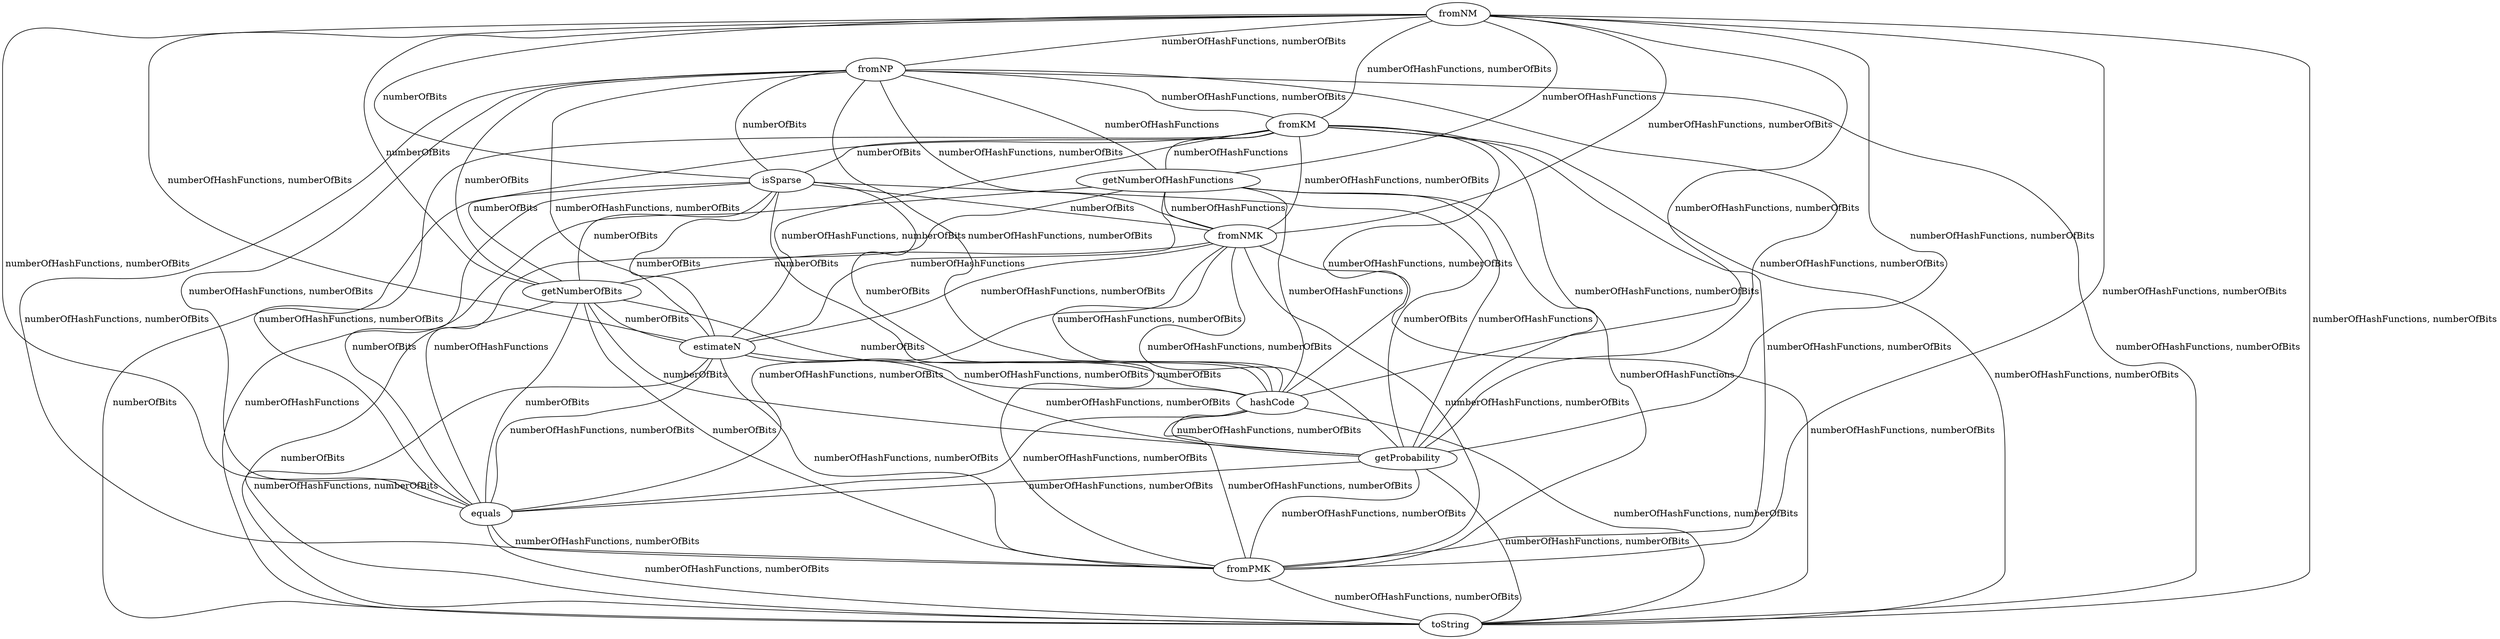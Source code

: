 digraph G {
fromNM;
fromNP;
fromKM;
isSparse;
getNumberOfHashFunctions;
fromNMK;
getNumberOfBits;
estimateN;
hashCode;
getProbability;
equals;
fromPMK;
toString;
fromNMK -> getNumberOfBits [label=" numberOfBits", dir=none];
fromNMK -> estimateN [label=" numberOfHashFunctions, numberOfBits", dir=none];
fromNMK -> hashCode [label=" numberOfHashFunctions, numberOfBits", dir=none];
fromNMK -> getProbability [label=" numberOfHashFunctions, numberOfBits", dir=none];
fromNMK -> equals [label=" numberOfHashFunctions, numberOfBits", dir=none];
fromNMK -> fromPMK [label=" numberOfHashFunctions, numberOfBits", dir=none];
fromNMK -> toString [label=" numberOfHashFunctions, numberOfBits", dir=none];
fromNM -> fromNMK [label=" numberOfHashFunctions, numberOfBits", dir=none];
fromNM -> getNumberOfBits [label=" numberOfBits", dir=none];
fromNM -> estimateN [label=" numberOfHashFunctions, numberOfBits", dir=none];
fromNM -> fromNP [label=" numberOfHashFunctions, numberOfBits", dir=none];
fromNM -> fromKM [label=" numberOfHashFunctions, numberOfBits", dir=none];
fromNM -> hashCode [label=" numberOfHashFunctions, numberOfBits", dir=none];
fromNM -> getProbability [label=" numberOfHashFunctions, numberOfBits", dir=none];
fromNM -> equals [label=" numberOfHashFunctions, numberOfBits", dir=none];
fromNM -> fromPMK [label=" numberOfHashFunctions, numberOfBits", dir=none];
fromNM -> isSparse [label=" numberOfBits", dir=none];
fromNM -> toString [label=" numberOfHashFunctions, numberOfBits", dir=none];
fromNM -> getNumberOfHashFunctions [label=" numberOfHashFunctions", dir=none];
getNumberOfBits -> estimateN [label=" numberOfBits", dir=none];
getNumberOfBits -> hashCode [label=" numberOfBits", dir=none];
getNumberOfBits -> getProbability [label=" numberOfBits", dir=none];
getNumberOfBits -> equals [label=" numberOfBits", dir=none];
getNumberOfBits -> fromPMK [label=" numberOfBits", dir=none];
getNumberOfBits -> toString [label=" numberOfBits", dir=none];
estimateN -> hashCode [label=" numberOfHashFunctions, numberOfBits", dir=none];
estimateN -> getProbability [label=" numberOfHashFunctions, numberOfBits", dir=none];
estimateN -> equals [label=" numberOfHashFunctions, numberOfBits", dir=none];
estimateN -> fromPMK [label=" numberOfHashFunctions, numberOfBits", dir=none];
estimateN -> toString [label=" numberOfHashFunctions, numberOfBits", dir=none];
fromNP -> fromNMK [label=" numberOfHashFunctions, numberOfBits", dir=none];
fromNP -> getNumberOfBits [label=" numberOfBits", dir=none];
fromNP -> estimateN [label=" numberOfHashFunctions, numberOfBits", dir=none];
fromNP -> fromKM [label=" numberOfHashFunctions, numberOfBits", dir=none];
fromNP -> hashCode [label=" numberOfHashFunctions, numberOfBits", dir=none];
fromNP -> getProbability [label=" numberOfHashFunctions, numberOfBits", dir=none];
fromNP -> equals [label=" numberOfHashFunctions, numberOfBits", dir=none];
fromNP -> fromPMK [label=" numberOfHashFunctions, numberOfBits", dir=none];
fromNP -> isSparse [label=" numberOfBits", dir=none];
fromNP -> toString [label=" numberOfHashFunctions, numberOfBits", dir=none];
fromNP -> getNumberOfHashFunctions [label=" numberOfHashFunctions", dir=none];
fromKM -> fromNMK [label=" numberOfHashFunctions, numberOfBits", dir=none];
fromKM -> getNumberOfBits [label=" numberOfBits", dir=none];
fromKM -> estimateN [label=" numberOfHashFunctions, numberOfBits", dir=none];
fromKM -> hashCode [label=" numberOfHashFunctions, numberOfBits", dir=none];
fromKM -> getProbability [label=" numberOfHashFunctions, numberOfBits", dir=none];
fromKM -> equals [label=" numberOfHashFunctions, numberOfBits", dir=none];
fromKM -> fromPMK [label=" numberOfHashFunctions, numberOfBits", dir=none];
fromKM -> isSparse [label=" numberOfBits", dir=none];
fromKM -> toString [label=" numberOfHashFunctions, numberOfBits", dir=none];
fromKM -> getNumberOfHashFunctions [label=" numberOfHashFunctions", dir=none];
hashCode -> getProbability [label=" numberOfHashFunctions, numberOfBits", dir=none];
hashCode -> equals [label=" numberOfHashFunctions, numberOfBits", dir=none];
hashCode -> fromPMK [label=" numberOfHashFunctions, numberOfBits", dir=none];
hashCode -> toString [label=" numberOfHashFunctions, numberOfBits", dir=none];
getProbability -> equals [label=" numberOfHashFunctions, numberOfBits", dir=none];
getProbability -> fromPMK [label=" numberOfHashFunctions, numberOfBits", dir=none];
getProbability -> toString [label=" numberOfHashFunctions, numberOfBits", dir=none];
equals -> fromPMK [label=" numberOfHashFunctions, numberOfBits", dir=none];
equals -> toString [label=" numberOfHashFunctions, numberOfBits", dir=none];
fromPMK -> toString [label=" numberOfHashFunctions, numberOfBits", dir=none];
isSparse -> fromNMK [label=" numberOfBits", dir=none];
isSparse -> getNumberOfBits [label=" numberOfBits", dir=none];
isSparse -> estimateN [label=" numberOfBits", dir=none];
isSparse -> hashCode [label=" numberOfBits", dir=none];
isSparse -> getProbability [label=" numberOfBits", dir=none];
isSparse -> equals [label=" numberOfBits", dir=none];
isSparse -> fromPMK [label=" numberOfBits", dir=none];
isSparse -> toString [label=" numberOfBits", dir=none];
getNumberOfHashFunctions -> fromNMK [label=" numberOfHashFunctions", dir=none];
getNumberOfHashFunctions -> estimateN [label=" numberOfHashFunctions", dir=none];
getNumberOfHashFunctions -> hashCode [label=" numberOfHashFunctions", dir=none];
getNumberOfHashFunctions -> getProbability [label=" numberOfHashFunctions", dir=none];
getNumberOfHashFunctions -> equals [label=" numberOfHashFunctions", dir=none];
getNumberOfHashFunctions -> fromPMK [label=" numberOfHashFunctions", dir=none];
getNumberOfHashFunctions -> toString [label=" numberOfHashFunctions", dir=none];
}